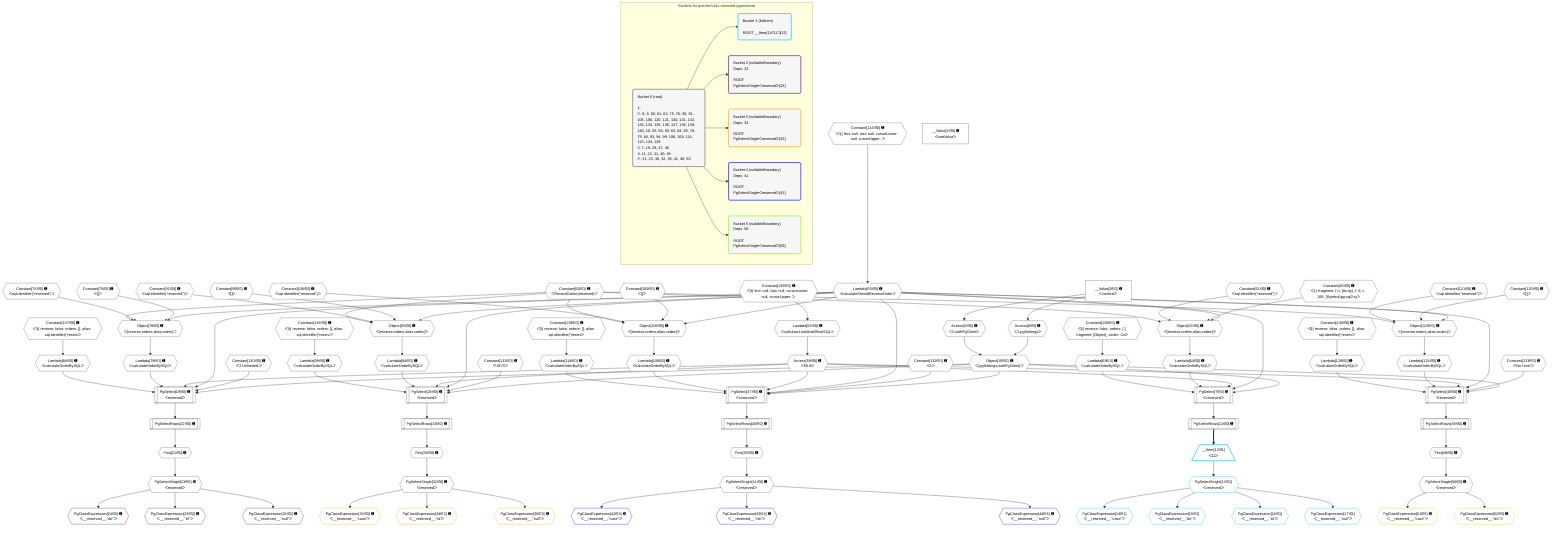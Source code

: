 %%{init: {'themeVariables': { 'fontSize': '12px'}}}%%
graph TD
    classDef path fill:#eee,stroke:#000,color:#000
    classDef plan fill:#fff,stroke-width:1px,color:#000
    classDef itemplan fill:#fff,stroke-width:2px,color:#000
    classDef unbatchedplan fill:#dff,stroke-width:1px,color:#000
    classDef sideeffectplan fill:#fcc,stroke-width:2px,color:#000
    classDef bucket fill:#f6f6f6,color:#000,stroke-width:2px,text-align:left


    %% plan dependencies
    PgSelect19[["PgSelect[19∈0] ➊<br />ᐸreservedᐳ"]]:::plan
    Object10{{"Object[10∈0] ➊<br />ᐸ{pgSettings,withPgClient}ᐳ"}}:::plan
    Constant130{{"Constant[130∈0] ➊<br />ᐸ'2 Unlimited'ᐳ"}}:::plan
    Lambda55{{"Lambda[55∈0] ➊<br />ᐸcalculateShouldReverseOrderᐳ"}}:::plan
    Access59{{"Access[59∈0] ➊<br />ᐸ58.0ᐳ"}}:::plan
    Lambda79{{"Lambda[79∈0] ➊<br />ᐸcalculateOrderBySQLᐳ"}}:::plan
    Lambda84{{"Lambda[84∈0] ➊<br />ᐸcalculateOrderBySQLᐳ"}}:::plan
    Object10 & Constant130 & Lambda55 & Access59 & Lambda79 & Lambda84 --> PgSelect19
    PgSelect28[["PgSelect[28∈0] ➊<br />ᐸreservedᐳ"]]:::plan
    Constant131{{"Constant[131∈0] ➊<br />ᐸ'1973'ᐳ"}}:::plan
    Lambda94{{"Lambda[94∈0] ➊<br />ᐸcalculateOrderBySQLᐳ"}}:::plan
    Lambda99{{"Lambda[99∈0] ➊<br />ᐸcalculateOrderBySQLᐳ"}}:::plan
    Object10 & Constant131 & Lambda55 & Access59 & Lambda94 & Lambda99 --> PgSelect28
    PgSelect37[["PgSelect[37∈0] ➊<br />ᐸreservedᐳ"]]:::plan
    Constant132{{"Constant[132∈0] ➊<br />ᐸ4ᐳ"}}:::plan
    Lambda109{{"Lambda[109∈0] ➊<br />ᐸcalculateOrderBySQLᐳ"}}:::plan
    Lambda114{{"Lambda[114∈0] ➊<br />ᐸcalculateOrderBySQLᐳ"}}:::plan
    Object10 & Constant132 & Lambda55 & Access59 & Lambda109 & Lambda114 --> PgSelect37
    PgSelect46[["PgSelect[46∈0] ➊<br />ᐸreservedᐳ"]]:::plan
    Constant133{{"Constant[133∈0] ➊<br />ᐸ'No Limit'ᐳ"}}:::plan
    Lambda124{{"Lambda[124∈0] ➊<br />ᐸcalculateOrderBySQLᐳ"}}:::plan
    Lambda129{{"Lambda[129∈0] ➊<br />ᐸcalculateOrderBySQLᐳ"}}:::plan
    Object10 & Constant133 & Lambda55 & Access59 & Lambda124 & Lambda129 --> PgSelect46
    PgSelect7[["PgSelect[7∈0] ➊<br />ᐸreservedᐳ"]]:::plan
    Lambda64{{"Lambda[64∈0] ➊<br />ᐸcalculateOrderBySQLᐳ"}}:::plan
    Lambda69{{"Lambda[69∈0] ➊<br />ᐸcalculateOrderBySQLᐳ"}}:::plan
    Object10 & Lambda55 & Access59 & Lambda64 & Lambda69 --> PgSelect7
    Object63{{"Object[63∈0] ➊<br />ᐸ{reverse,orders,alias,codec}ᐳ"}}:::plan
    Constant60{{"Constant[60∈0] ➊<br />ᐸ[ { fragment: { n: [Array], f: 0, c: 266, [Symbol(pg-sql2-tyᐳ"}}:::plan
    Constant61{{"Constant[61∈0] ➊<br />ᐸsql.identifier(”reserved”)ᐳ"}}:::plan
    Constant62{{"Constant[62∈0] ➊<br />ᐸRecordCodec(reserved)ᐳ"}}:::plan
    Lambda55 & Constant60 & Constant61 & Constant62 --> Object63
    Object78{{"Object[78∈0] ➊<br />ᐸ{reverse,orders,alias,codec}ᐳ"}}:::plan
    Constant75{{"Constant[75∈0] ➊<br />ᐸ[]ᐳ"}}:::plan
    Constant76{{"Constant[76∈0] ➊<br />ᐸsql.identifier(”reserved”)ᐳ"}}:::plan
    Lambda55 & Constant75 & Constant76 & Constant62 --> Object78
    Object93{{"Object[93∈0] ➊<br />ᐸ{reverse,orders,alias,codec}ᐳ"}}:::plan
    Constant90{{"Constant[90∈0] ➊<br />ᐸ[]ᐳ"}}:::plan
    Constant91{{"Constant[91∈0] ➊<br />ᐸsql.identifier(”reserved”)ᐳ"}}:::plan
    Lambda55 & Constant90 & Constant91 & Constant62 --> Object93
    Object108{{"Object[108∈0] ➊<br />ᐸ{reverse,orders,alias,codec}ᐳ"}}:::plan
    Constant105{{"Constant[105∈0] ➊<br />ᐸ[]ᐳ"}}:::plan
    Constant106{{"Constant[106∈0] ➊<br />ᐸsql.identifier(”reserved”)ᐳ"}}:::plan
    Lambda55 & Constant105 & Constant106 & Constant62 --> Object108
    Object123{{"Object[123∈0] ➊<br />ᐸ{reverse,orders,alias,codec}ᐳ"}}:::plan
    Constant120{{"Constant[120∈0] ➊<br />ᐸ[]ᐳ"}}:::plan
    Constant121{{"Constant[121∈0] ➊<br />ᐸsql.identifier(”reserved”)ᐳ"}}:::plan
    Lambda55 & Constant120 & Constant121 & Constant62 --> Object123
    Access8{{"Access[8∈0] ➊<br />ᐸ2.pgSettingsᐳ"}}:::plan
    Access9{{"Access[9∈0] ➊<br />ᐸ2.withPgClientᐳ"}}:::plan
    Access8 & Access9 --> Object10
    __Value2["__Value[2∈0] ➊<br />ᐸcontextᐳ"]:::plan
    __Value2 --> Access8
    __Value2 --> Access9
    PgSelectRows11[["PgSelectRows[11∈0] ➊"]]:::plan
    PgSelect7 --> PgSelectRows11
    First21{{"First[21∈0] ➊"}}:::plan
    PgSelectRows22[["PgSelectRows[22∈0] ➊"]]:::plan
    PgSelectRows22 --> First21
    PgSelect19 --> PgSelectRows22
    PgSelectSingle23{{"PgSelectSingle[23∈0] ➊<br />ᐸreservedᐳ"}}:::plan
    First21 --> PgSelectSingle23
    First30{{"First[30∈0] ➊"}}:::plan
    PgSelectRows31[["PgSelectRows[31∈0] ➊"]]:::plan
    PgSelectRows31 --> First30
    PgSelect28 --> PgSelectRows31
    PgSelectSingle32{{"PgSelectSingle[32∈0] ➊<br />ᐸreservedᐳ"}}:::plan
    First30 --> PgSelectSingle32
    First39{{"First[39∈0] ➊"}}:::plan
    PgSelectRows40[["PgSelectRows[40∈0] ➊"]]:::plan
    PgSelectRows40 --> First39
    PgSelect37 --> PgSelectRows40
    PgSelectSingle41{{"PgSelectSingle[41∈0] ➊<br />ᐸreservedᐳ"}}:::plan
    First39 --> PgSelectSingle41
    First48{{"First[48∈0] ➊"}}:::plan
    PgSelectRows49[["PgSelectRows[49∈0] ➊"]]:::plan
    PgSelectRows49 --> First48
    PgSelect46 --> PgSelectRows49
    PgSelectSingle50{{"PgSelectSingle[50∈0] ➊<br />ᐸreservedᐳ"}}:::plan
    First48 --> PgSelectSingle50
    Constant134{{"Constant[134∈0] ➊<br />ᐸ§{ first: null, last: null, cursorLower: null, cursorUpper: ᐳ"}}:::plan
    Constant134 --> Lambda55
    Lambda58{{"Lambda[58∈0] ➊<br />ᐸcalculateLimitAndOffsetSQLᐳ"}}:::plan
    Constant135{{"Constant[135∈0] ➊<br />ᐸ§{ first: null, last: null, cursorLower: null, cursorUpper: ᐳ"}}:::plan
    Constant135 --> Lambda58
    Lambda58 --> Access59
    Object63 --> Lambda64
    Constant136{{"Constant[136∈0] ➊<br />ᐸ§{ reverse: false, orders: [ { fragment: [Object], codec: Coᐳ"}}:::plan
    Constant136 --> Lambda69
    Object78 --> Lambda79
    Constant137{{"Constant[137∈0] ➊<br />ᐸ§{ reverse: false, orders: [], alias: sql.identifier(”reservᐳ"}}:::plan
    Constant137 --> Lambda84
    Object93 --> Lambda94
    Constant138{{"Constant[138∈0] ➊<br />ᐸ§{ reverse: false, orders: [], alias: sql.identifier(”reservᐳ"}}:::plan
    Constant138 --> Lambda99
    Object108 --> Lambda109
    Constant139{{"Constant[139∈0] ➊<br />ᐸ§{ reverse: false, orders: [], alias: sql.identifier(”reservᐳ"}}:::plan
    Constant139 --> Lambda114
    Object123 --> Lambda124
    Constant140{{"Constant[140∈0] ➊<br />ᐸ§{ reverse: false, orders: [], alias: sql.identifier(”reservᐳ"}}:::plan
    Constant140 --> Lambda129
    __Value4["__Value[4∈0] ➊<br />ᐸrootValueᐳ"]:::plan
    __Item12[/"__Item[12∈1]<br />ᐸ11ᐳ"\]:::itemplan
    PgSelectRows11 ==> __Item12
    PgSelectSingle13{{"PgSelectSingle[13∈1]<br />ᐸreservedᐳ"}}:::plan
    __Item12 --> PgSelectSingle13
    PgClassExpression14{{"PgClassExpression[14∈1]<br />ᐸ__reserved__.”case”ᐳ"}}:::plan
    PgSelectSingle13 --> PgClassExpression14
    PgClassExpression15{{"PgClassExpression[15∈1]<br />ᐸ__reserved__.”do”ᐳ"}}:::plan
    PgSelectSingle13 --> PgClassExpression15
    PgClassExpression16{{"PgClassExpression[16∈1]<br />ᐸ__reserved__.”id”ᐳ"}}:::plan
    PgSelectSingle13 --> PgClassExpression16
    PgClassExpression17{{"PgClassExpression[17∈1]<br />ᐸ__reserved__.”null”ᐳ"}}:::plan
    PgSelectSingle13 --> PgClassExpression17
    PgClassExpression24{{"PgClassExpression[24∈2] ➊<br />ᐸ__reserved__.”do”ᐳ"}}:::plan
    PgSelectSingle23 --> PgClassExpression24
    PgClassExpression25{{"PgClassExpression[25∈2] ➊<br />ᐸ__reserved__.”id”ᐳ"}}:::plan
    PgSelectSingle23 --> PgClassExpression25
    PgClassExpression26{{"PgClassExpression[26∈2] ➊<br />ᐸ__reserved__.”null”ᐳ"}}:::plan
    PgSelectSingle23 --> PgClassExpression26
    PgClassExpression33{{"PgClassExpression[33∈3] ➊<br />ᐸ__reserved__.”case”ᐳ"}}:::plan
    PgSelectSingle32 --> PgClassExpression33
    PgClassExpression34{{"PgClassExpression[34∈3] ➊<br />ᐸ__reserved__.”id”ᐳ"}}:::plan
    PgSelectSingle32 --> PgClassExpression34
    PgClassExpression35{{"PgClassExpression[35∈3] ➊<br />ᐸ__reserved__.”null”ᐳ"}}:::plan
    PgSelectSingle32 --> PgClassExpression35
    PgClassExpression42{{"PgClassExpression[42∈4] ➊<br />ᐸ__reserved__.”case”ᐳ"}}:::plan
    PgSelectSingle41 --> PgClassExpression42
    PgClassExpression43{{"PgClassExpression[43∈4] ➊<br />ᐸ__reserved__.”do”ᐳ"}}:::plan
    PgSelectSingle41 --> PgClassExpression43
    PgClassExpression44{{"PgClassExpression[44∈4] ➊<br />ᐸ__reserved__.”null”ᐳ"}}:::plan
    PgSelectSingle41 --> PgClassExpression44
    PgClassExpression51{{"PgClassExpression[51∈5] ➊<br />ᐸ__reserved__.”case”ᐳ"}}:::plan
    PgSelectSingle50 --> PgClassExpression51
    PgClassExpression52{{"PgClassExpression[52∈5] ➊<br />ᐸ__reserved__.”do”ᐳ"}}:::plan
    PgSelectSingle50 --> PgClassExpression52

    %% define steps

    subgraph "Buckets for queries/v4/js-reserved-pgreserved"
    Bucket0("Bucket 0 (root)<br /><br />1: <br />ᐳ: 8, 9, 60, 61, 62, 75, 76, 90, 91, 105, 106, 120, 121, 130, 131, 132, 133, 134, 135, 136, 137, 138, 139, 140, 10, 55, 58, 59, 63, 64, 69, 78, 79, 84, 93, 94, 99, 108, 109, 114, 123, 124, 129<br />2: 7, 19, 28, 37, 46<br />3: 11, 22, 31, 40, 49<br />ᐳ: 21, 23, 30, 32, 39, 41, 48, 50"):::bucket
    classDef bucket0 stroke:#696969
    class Bucket0,__Value2,__Value4,PgSelect7,Access8,Access9,Object10,PgSelectRows11,PgSelect19,First21,PgSelectRows22,PgSelectSingle23,PgSelect28,First30,PgSelectRows31,PgSelectSingle32,PgSelect37,First39,PgSelectRows40,PgSelectSingle41,PgSelect46,First48,PgSelectRows49,PgSelectSingle50,Lambda55,Lambda58,Access59,Constant60,Constant61,Constant62,Object63,Lambda64,Lambda69,Constant75,Constant76,Object78,Lambda79,Lambda84,Constant90,Constant91,Object93,Lambda94,Lambda99,Constant105,Constant106,Object108,Lambda109,Lambda114,Constant120,Constant121,Object123,Lambda124,Lambda129,Constant130,Constant131,Constant132,Constant133,Constant134,Constant135,Constant136,Constant137,Constant138,Constant139,Constant140 bucket0
    Bucket1("Bucket 1 (listItem)<br /><br />ROOT __Item{1}ᐸ11ᐳ[12]"):::bucket
    classDef bucket1 stroke:#00bfff
    class Bucket1,__Item12,PgSelectSingle13,PgClassExpression14,PgClassExpression15,PgClassExpression16,PgClassExpression17 bucket1
    Bucket2("Bucket 2 (nullableBoundary)<br />Deps: 23<br /><br />ROOT PgSelectSingleᐸreservedᐳ[23]"):::bucket
    classDef bucket2 stroke:#7f007f
    class Bucket2,PgClassExpression24,PgClassExpression25,PgClassExpression26 bucket2
    Bucket3("Bucket 3 (nullableBoundary)<br />Deps: 32<br /><br />ROOT PgSelectSingleᐸreservedᐳ[32]"):::bucket
    classDef bucket3 stroke:#ffa500
    class Bucket3,PgClassExpression33,PgClassExpression34,PgClassExpression35 bucket3
    Bucket4("Bucket 4 (nullableBoundary)<br />Deps: 41<br /><br />ROOT PgSelectSingleᐸreservedᐳ[41]"):::bucket
    classDef bucket4 stroke:#0000ff
    class Bucket4,PgClassExpression42,PgClassExpression43,PgClassExpression44 bucket4
    Bucket5("Bucket 5 (nullableBoundary)<br />Deps: 50<br /><br />ROOT PgSelectSingleᐸreservedᐳ[50]"):::bucket
    classDef bucket5 stroke:#7fff00
    class Bucket5,PgClassExpression51,PgClassExpression52 bucket5
    Bucket0 --> Bucket1 & Bucket2 & Bucket3 & Bucket4 & Bucket5
    end